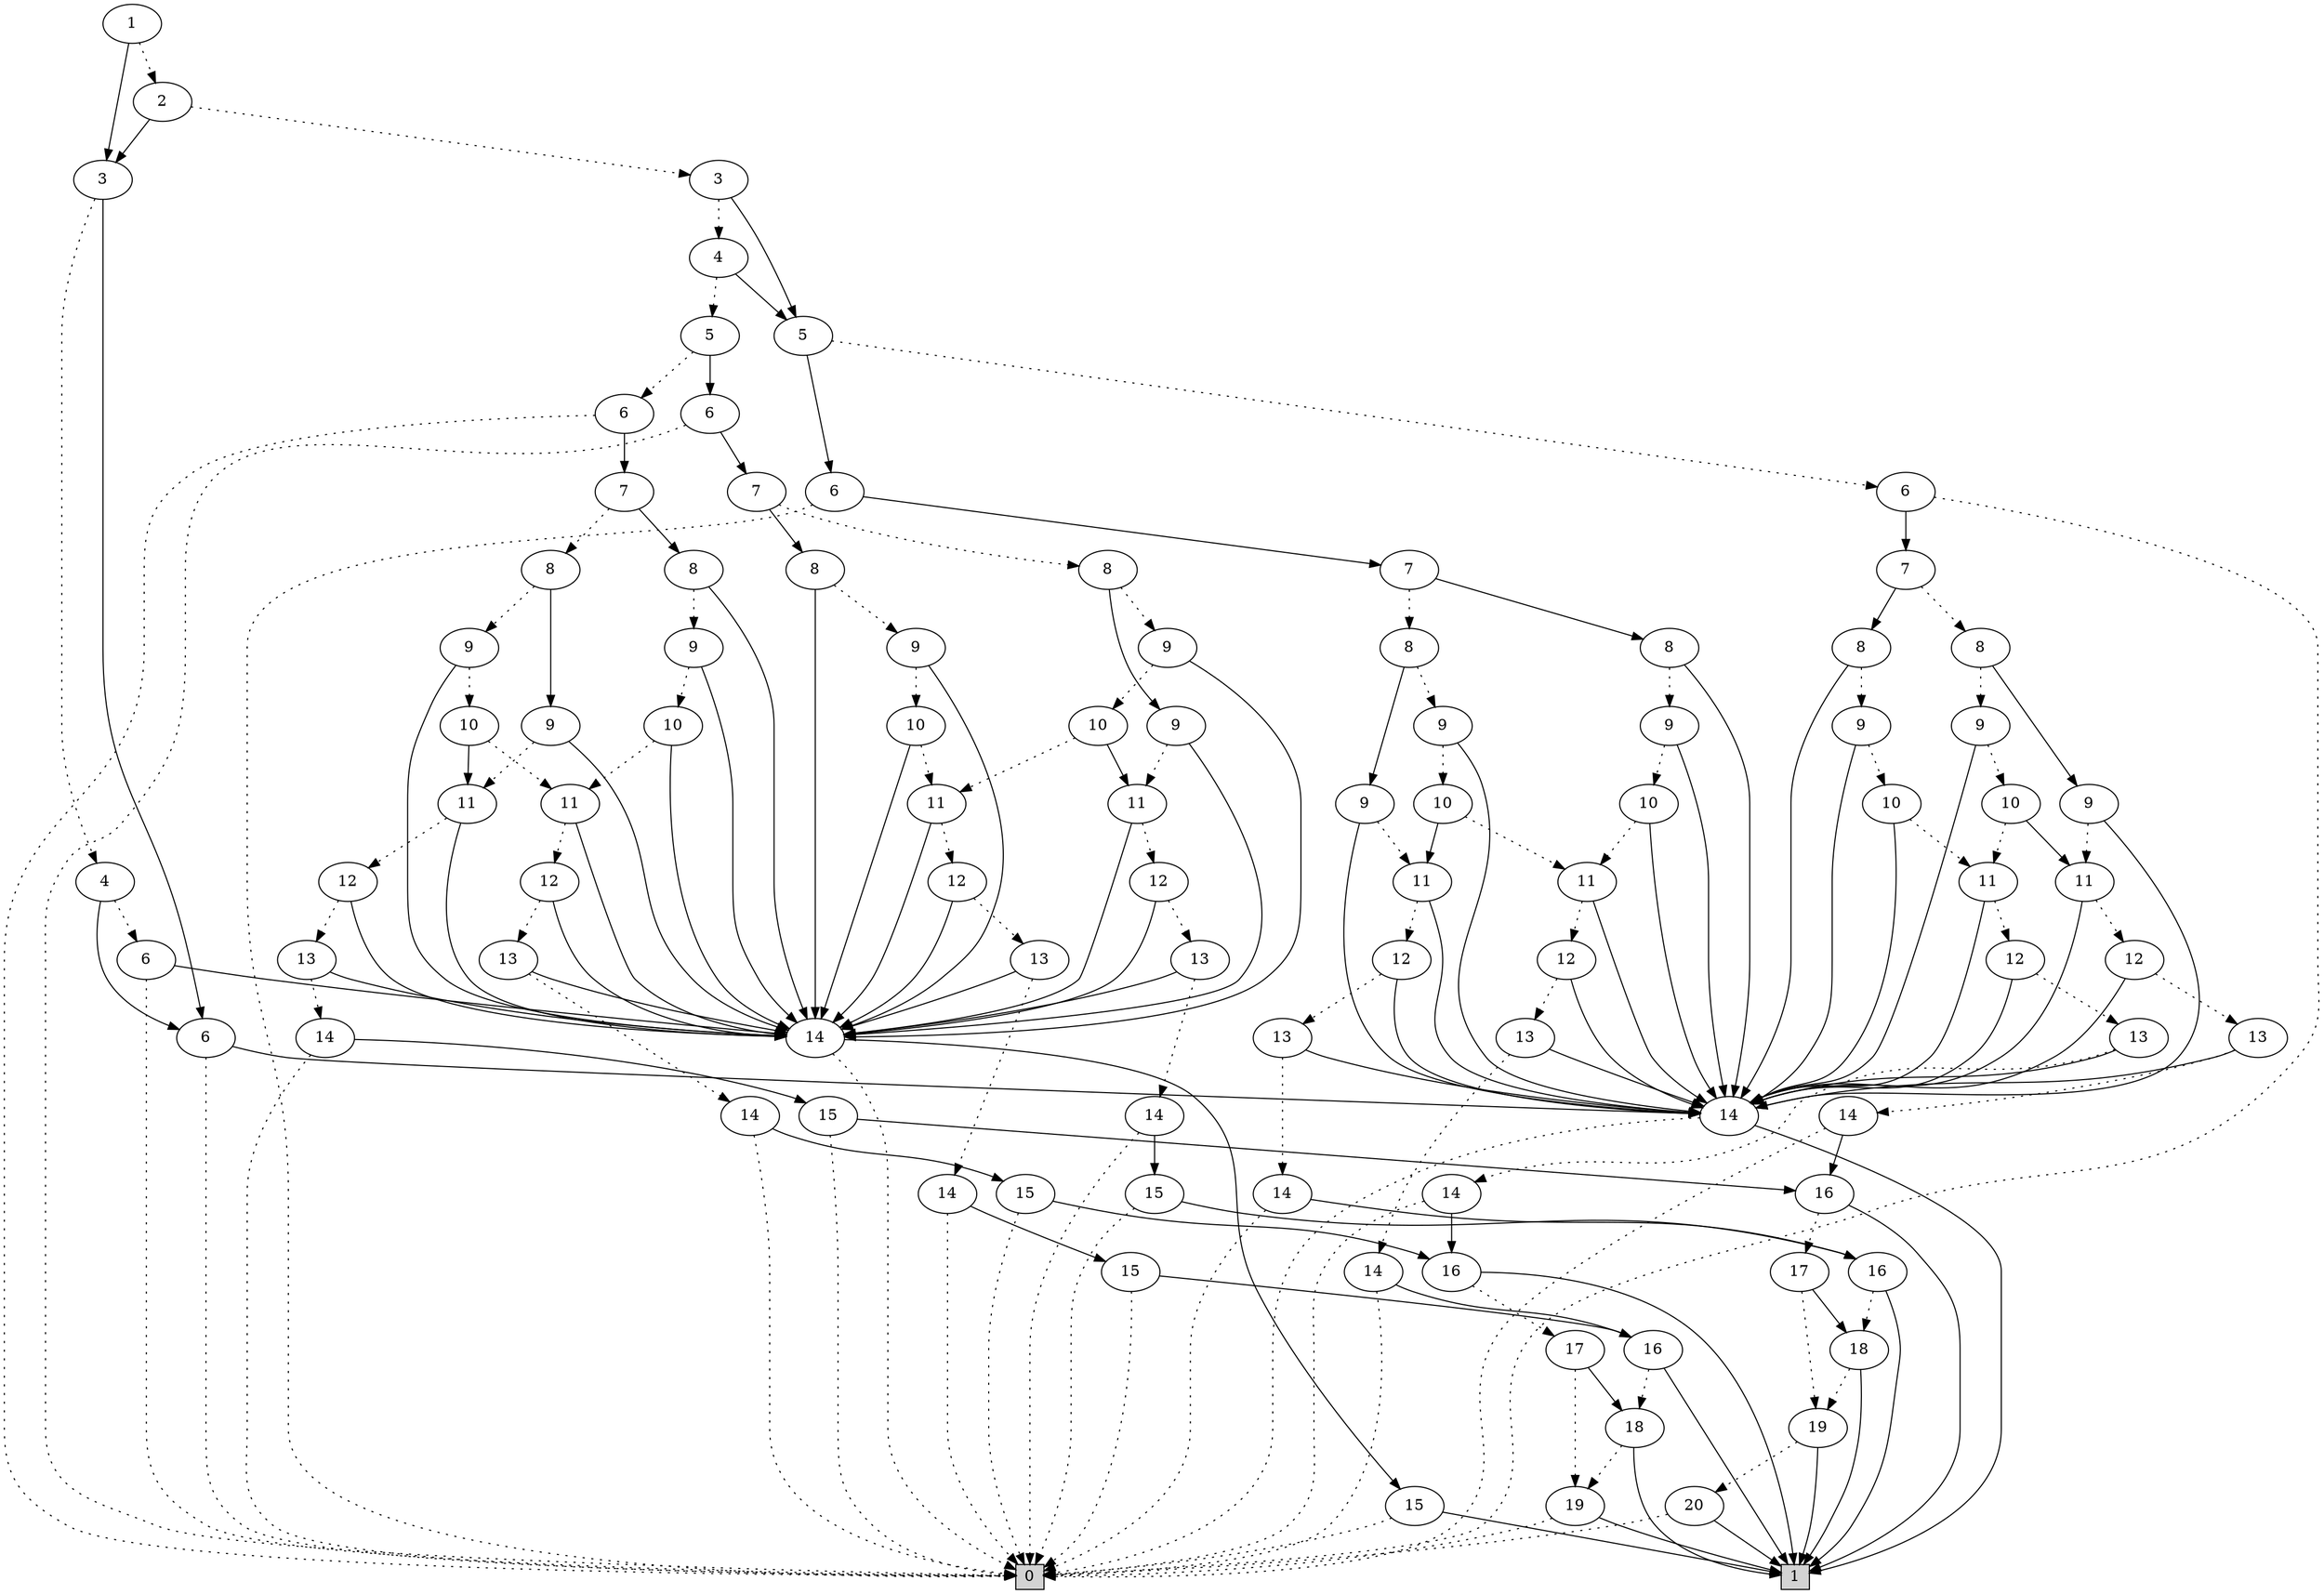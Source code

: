 digraph G {
0 [shape=box, label="0", style=filled, shape=box, height=0.3, width=0.3];
1 [shape=box, label="1", style=filled, shape=box, height=0.3, width=0.3];
2 [label="1"];
2 -> 3 [style=dotted];2 -> 4 [style=filled];3 [label="2"];
3 -> 5 [style=dotted];3 -> 4 [style=filled];5 [label="3"];
5 -> 6 [style=dotted];5 -> 7 [style=filled];6 [label="4"];
6 -> 8 [style=dotted];6 -> 7 [style=filled];8 [label="5"];
8 -> 9 [style=dotted];8 -> 10 [style=filled];9 [label="6"];
9 -> 0 [style=dotted];9 -> 11 [style=filled];11 [label="7"];
11 -> 12 [style=dotted];11 -> 13 [style=filled];12 [label="8"];
12 -> 14 [style=dotted];12 -> 15 [style=filled];14 [label="9"];
14 -> 16 [style=dotted];14 -> 17 [style=filled];16 [label="10"];
16 -> 18 [style=dotted];16 -> 19 [style=filled];18 [label="11"];
18 -> 20 [style=dotted];18 -> 17 [style=filled];20 [label="12"];
20 -> 21 [style=dotted];20 -> 17 [style=filled];21 [label="13"];
21 -> 22 [style=dotted];21 -> 17 [style=filled];22 [label="14"];
22 -> 0 [style=dotted];22 -> 23 [style=filled];23 [label="15"];
23 -> 0 [style=dotted];23 -> 24 [style=filled];24 [label="16"];
24 -> 25 [style=dotted];24 -> 1 [style=filled];25 [label="17"];
25 -> 26 [style=dotted];25 -> 27 [style=filled];26 [label="19"];
26 -> 0 [style=dotted];26 -> 1 [style=filled];27 [label="18"];
27 -> 26 [style=dotted];27 -> 1 [style=filled];17 [label="14"];
17 -> 0 [style=dotted];17 -> 28 [style=filled];28 [label="15"];
28 -> 0 [style=dotted];28 -> 1 [style=filled];19 [label="11"];
19 -> 29 [style=dotted];19 -> 17 [style=filled];29 [label="12"];
29 -> 30 [style=dotted];29 -> 17 [style=filled];30 [label="13"];
30 -> 31 [style=dotted];30 -> 17 [style=filled];31 [label="14"];
31 -> 0 [style=dotted];31 -> 32 [style=filled];32 [label="15"];
32 -> 0 [style=dotted];32 -> 33 [style=filled];33 [label="16"];
33 -> 34 [style=dotted];33 -> 1 [style=filled];34 [label="17"];
34 -> 35 [style=dotted];34 -> 36 [style=filled];35 [label="19"];
35 -> 37 [style=dotted];35 -> 1 [style=filled];37 [label="20"];
37 -> 0 [style=dotted];37 -> 1 [style=filled];36 [label="18"];
36 -> 35 [style=dotted];36 -> 1 [style=filled];15 [label="9"];
15 -> 19 [style=dotted];15 -> 17 [style=filled];13 [label="8"];
13 -> 38 [style=dotted];13 -> 17 [style=filled];38 [label="9"];
38 -> 39 [style=dotted];38 -> 17 [style=filled];39 [label="10"];
39 -> 18 [style=dotted];39 -> 17 [style=filled];10 [label="6"];
10 -> 0 [style=dotted];10 -> 40 [style=filled];40 [label="7"];
40 -> 41 [style=dotted];40 -> 42 [style=filled];41 [label="8"];
41 -> 43 [style=dotted];41 -> 44 [style=filled];43 [label="9"];
43 -> 45 [style=dotted];43 -> 17 [style=filled];45 [label="10"];
45 -> 46 [style=dotted];45 -> 47 [style=filled];46 [label="11"];
46 -> 48 [style=dotted];46 -> 17 [style=filled];48 [label="12"];
48 -> 49 [style=dotted];48 -> 17 [style=filled];49 [label="13"];
49 -> 50 [style=dotted];49 -> 17 [style=filled];50 [label="14"];
50 -> 0 [style=dotted];50 -> 51 [style=filled];51 [label="15"];
51 -> 0 [style=dotted];51 -> 52 [style=filled];52 [label="16"];
52 -> 27 [style=dotted];52 -> 1 [style=filled];47 [label="11"];
47 -> 53 [style=dotted];47 -> 17 [style=filled];53 [label="12"];
53 -> 54 [style=dotted];53 -> 17 [style=filled];54 [label="13"];
54 -> 55 [style=dotted];54 -> 17 [style=filled];55 [label="14"];
55 -> 0 [style=dotted];55 -> 56 [style=filled];56 [label="15"];
56 -> 0 [style=dotted];56 -> 57 [style=filled];57 [label="16"];
57 -> 36 [style=dotted];57 -> 1 [style=filled];44 [label="9"];
44 -> 47 [style=dotted];44 -> 17 [style=filled];42 [label="8"];
42 -> 58 [style=dotted];42 -> 17 [style=filled];58 [label="9"];
58 -> 59 [style=dotted];58 -> 17 [style=filled];59 [label="10"];
59 -> 46 [style=dotted];59 -> 17 [style=filled];7 [label="5"];
7 -> 60 [style=dotted];7 -> 61 [style=filled];60 [label="6"];
60 -> 0 [style=dotted];60 -> 62 [style=filled];62 [label="7"];
62 -> 63 [style=dotted];62 -> 64 [style=filled];63 [label="8"];
63 -> 65 [style=dotted];63 -> 66 [style=filled];65 [label="9"];
65 -> 67 [style=dotted];65 -> 68 [style=filled];67 [label="10"];
67 -> 69 [style=dotted];67 -> 70 [style=filled];69 [label="11"];
69 -> 71 [style=dotted];69 -> 68 [style=filled];71 [label="12"];
71 -> 72 [style=dotted];71 -> 68 [style=filled];72 [label="13"];
72 -> 73 [style=dotted];72 -> 68 [style=filled];73 [label="14"];
73 -> 0 [style=dotted];73 -> 24 [style=filled];68 [label="14"];
68 -> 0 [style=dotted];68 -> 1 [style=filled];70 [label="11"];
70 -> 74 [style=dotted];70 -> 68 [style=filled];74 [label="12"];
74 -> 75 [style=dotted];74 -> 68 [style=filled];75 [label="13"];
75 -> 76 [style=dotted];75 -> 68 [style=filled];76 [label="14"];
76 -> 0 [style=dotted];76 -> 33 [style=filled];66 [label="9"];
66 -> 70 [style=dotted];66 -> 68 [style=filled];64 [label="8"];
64 -> 77 [style=dotted];64 -> 68 [style=filled];77 [label="9"];
77 -> 78 [style=dotted];77 -> 68 [style=filled];78 [label="10"];
78 -> 69 [style=dotted];78 -> 68 [style=filled];61 [label="6"];
61 -> 0 [style=dotted];61 -> 79 [style=filled];79 [label="7"];
79 -> 80 [style=dotted];79 -> 81 [style=filled];80 [label="8"];
80 -> 82 [style=dotted];80 -> 83 [style=filled];82 [label="9"];
82 -> 84 [style=dotted];82 -> 68 [style=filled];84 [label="10"];
84 -> 85 [style=dotted];84 -> 86 [style=filled];85 [label="11"];
85 -> 87 [style=dotted];85 -> 68 [style=filled];87 [label="12"];
87 -> 88 [style=dotted];87 -> 68 [style=filled];88 [label="13"];
88 -> 89 [style=dotted];88 -> 68 [style=filled];89 [label="14"];
89 -> 0 [style=dotted];89 -> 52 [style=filled];86 [label="11"];
86 -> 90 [style=dotted];86 -> 68 [style=filled];90 [label="12"];
90 -> 91 [style=dotted];90 -> 68 [style=filled];91 [label="13"];
91 -> 92 [style=dotted];91 -> 68 [style=filled];92 [label="14"];
92 -> 0 [style=dotted];92 -> 57 [style=filled];83 [label="9"];
83 -> 86 [style=dotted];83 -> 68 [style=filled];81 [label="8"];
81 -> 93 [style=dotted];81 -> 68 [style=filled];93 [label="9"];
93 -> 94 [style=dotted];93 -> 68 [style=filled];94 [label="10"];
94 -> 85 [style=dotted];94 -> 68 [style=filled];4 [label="3"];
4 -> 95 [style=dotted];4 -> 96 [style=filled];95 [label="4"];
95 -> 97 [style=dotted];95 -> 96 [style=filled];97 [label="6"];
97 -> 0 [style=dotted];97 -> 17 [style=filled];96 [label="6"];
96 -> 0 [style=dotted];96 -> 68 [style=filled];}